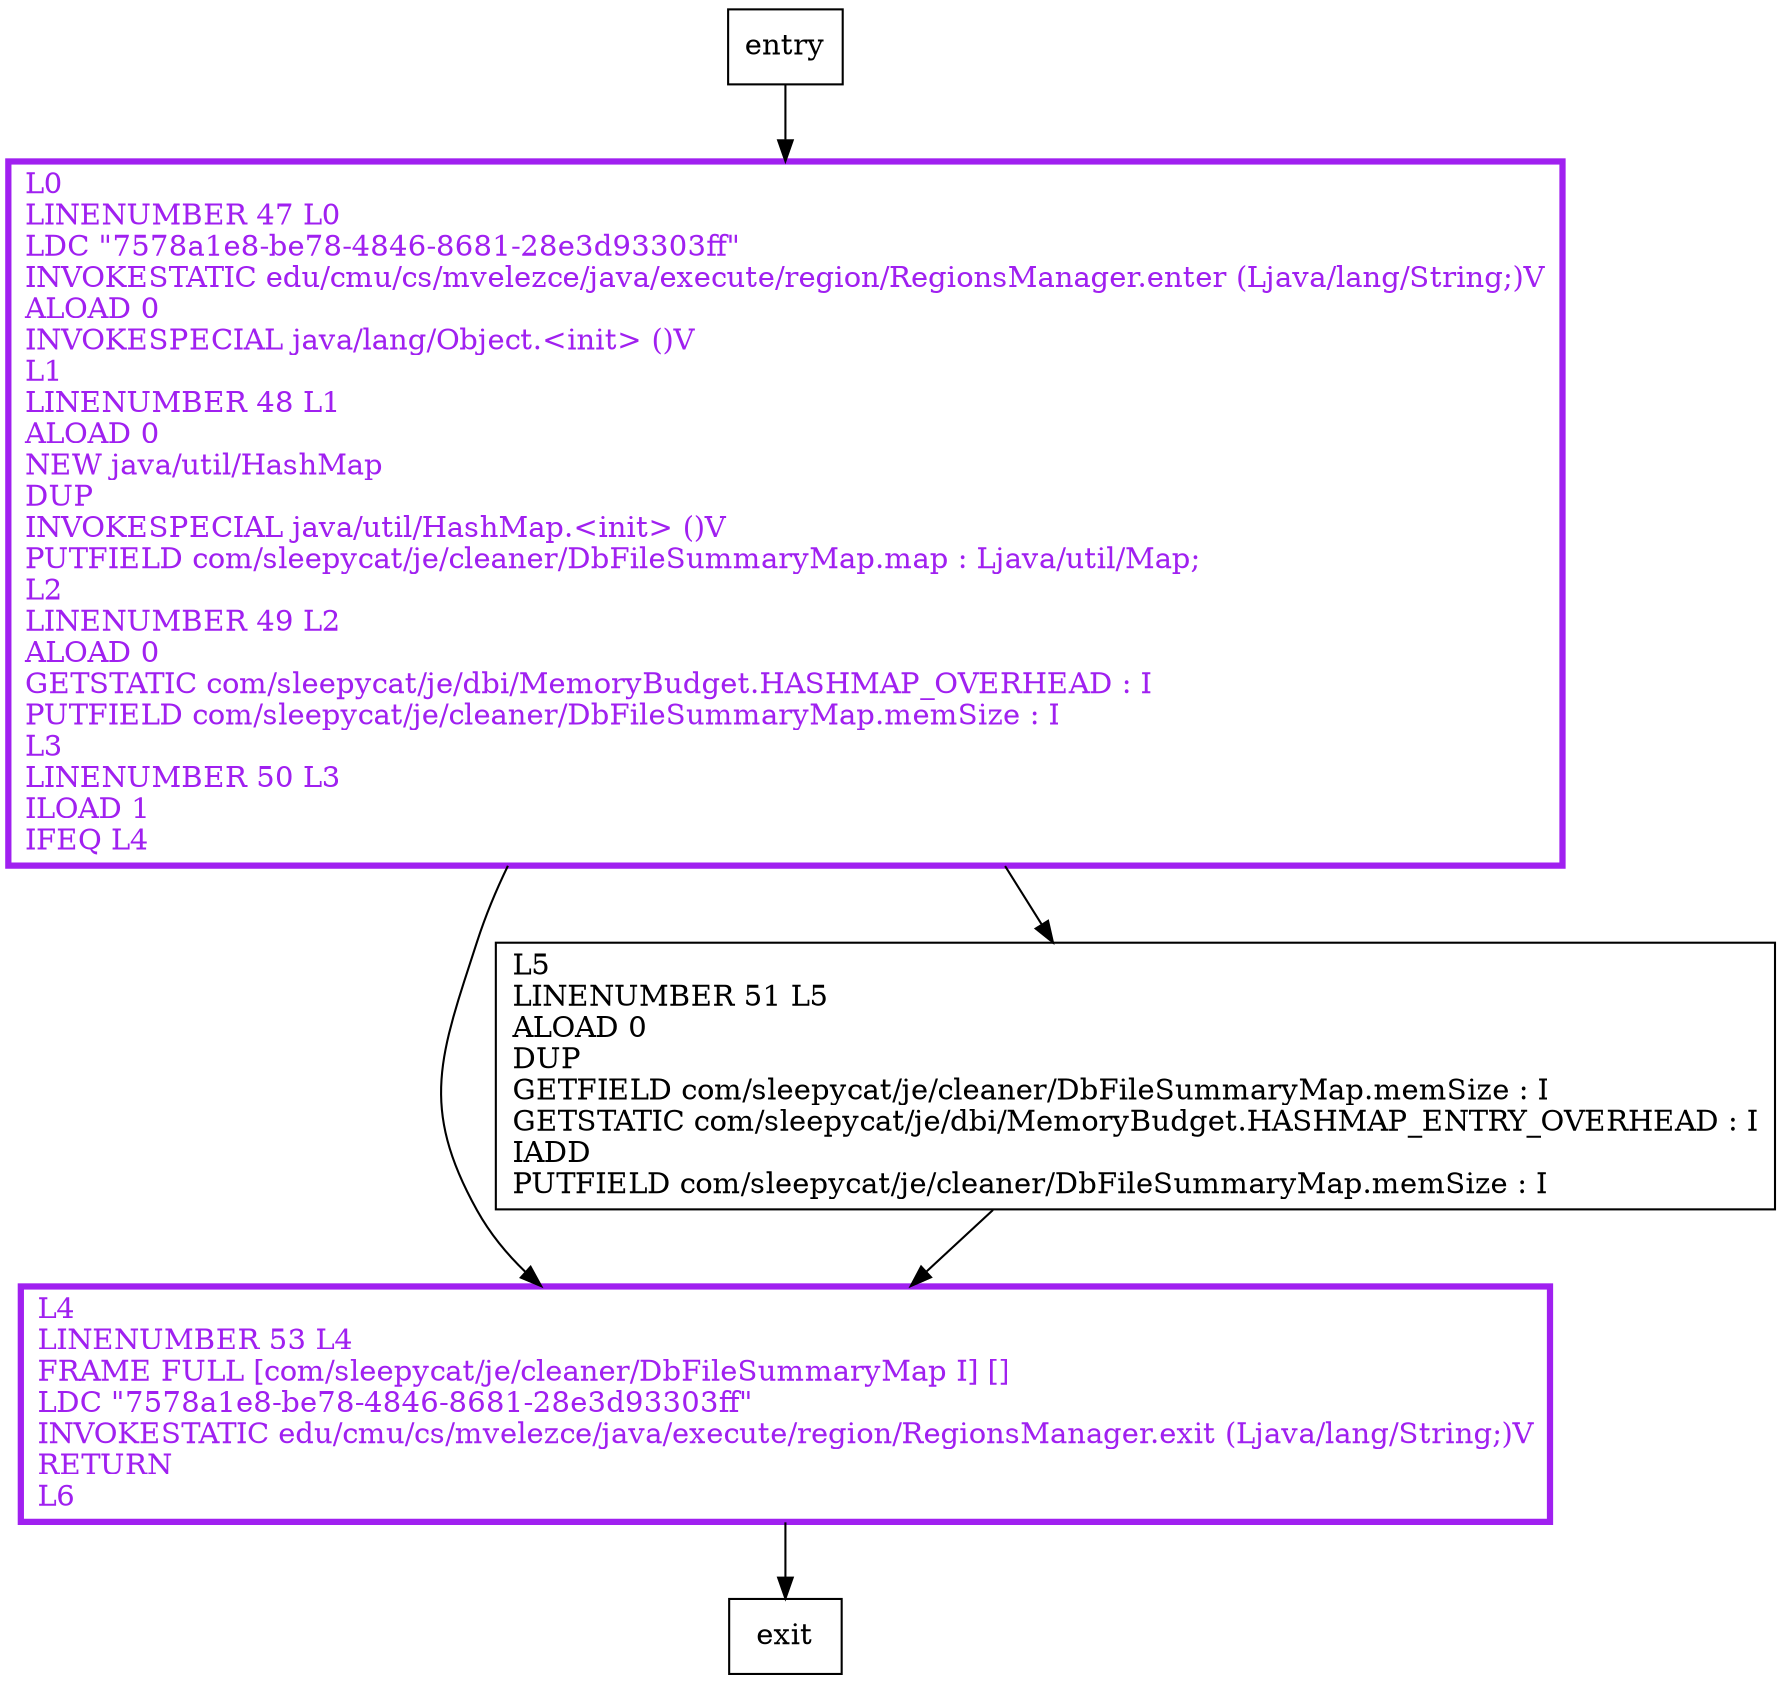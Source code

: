 digraph <init> {
node [shape=record];
1528210268 [label="L0\lLINENUMBER 47 L0\lLDC \"7578a1e8-be78-4846-8681-28e3d93303ff\"\lINVOKESTATIC edu/cmu/cs/mvelezce/java/execute/region/RegionsManager.enter (Ljava/lang/String;)V\lALOAD 0\lINVOKESPECIAL java/lang/Object.\<init\> ()V\lL1\lLINENUMBER 48 L1\lALOAD 0\lNEW java/util/HashMap\lDUP\lINVOKESPECIAL java/util/HashMap.\<init\> ()V\lPUTFIELD com/sleepycat/je/cleaner/DbFileSummaryMap.map : Ljava/util/Map;\lL2\lLINENUMBER 49 L2\lALOAD 0\lGETSTATIC com/sleepycat/je/dbi/MemoryBudget.HASHMAP_OVERHEAD : I\lPUTFIELD com/sleepycat/je/cleaner/DbFileSummaryMap.memSize : I\lL3\lLINENUMBER 50 L3\lILOAD 1\lIFEQ L4\l"];
1537712962 [label="L4\lLINENUMBER 53 L4\lFRAME FULL [com/sleepycat/je/cleaner/DbFileSummaryMap I] []\lLDC \"7578a1e8-be78-4846-8681-28e3d93303ff\"\lINVOKESTATIC edu/cmu/cs/mvelezce/java/execute/region/RegionsManager.exit (Ljava/lang/String;)V\lRETURN\lL6\l"];
397894676 [label="L5\lLINENUMBER 51 L5\lALOAD 0\lDUP\lGETFIELD com/sleepycat/je/cleaner/DbFileSummaryMap.memSize : I\lGETSTATIC com/sleepycat/je/dbi/MemoryBudget.HASHMAP_ENTRY_OVERHEAD : I\lIADD\lPUTFIELD com/sleepycat/je/cleaner/DbFileSummaryMap.memSize : I\l"];
entry;
exit;
entry -> 1528210268
1528210268 -> 1537712962
1528210268 -> 397894676
1537712962 -> exit
397894676 -> 1537712962
1528210268[fontcolor="purple", penwidth=3, color="purple"];
1537712962[fontcolor="purple", penwidth=3, color="purple"];
}
